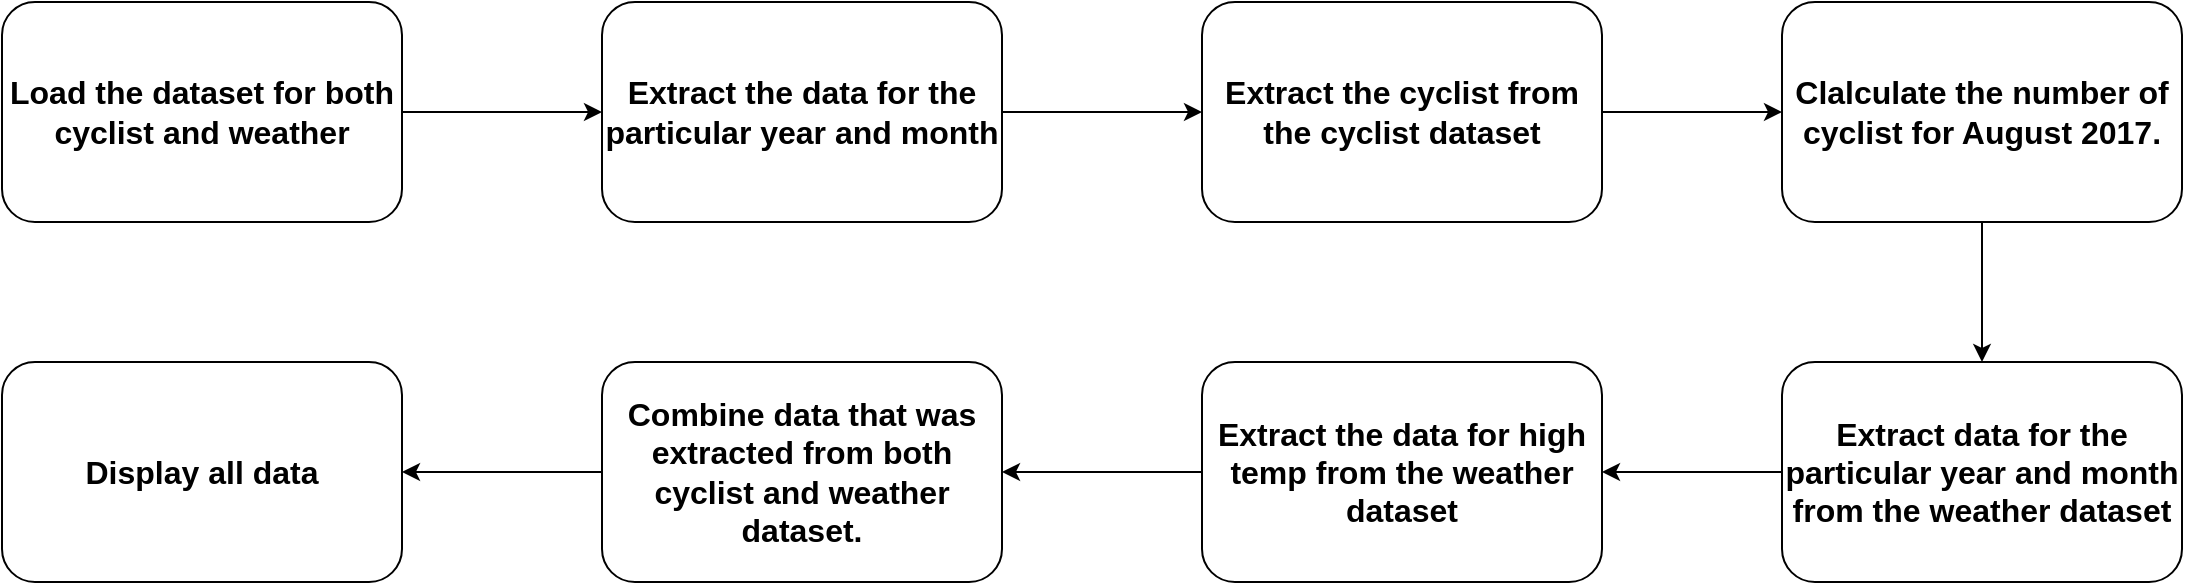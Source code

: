 <mxfile version="16.5.1" type="device"><diagram id="C3fsm5AHtNq5gfbccTXG" name="Page-1"><mxGraphModel dx="1240" dy="790" grid="1" gridSize="10" guides="1" tooltips="1" connect="1" arrows="1" fold="1" page="1" pageScale="1" pageWidth="1100" pageHeight="850" math="0" shadow="0"><root><mxCell id="0"/><mxCell id="1" parent="0"/><mxCell id="mplDmRXQ9X3XReNH6nYp-5" style="edgeStyle=orthogonalEdgeStyle;rounded=0;orthogonalLoop=1;jettySize=auto;html=1;exitX=1;exitY=0.5;exitDx=0;exitDy=0;entryX=0;entryY=0.5;entryDx=0;entryDy=0;" edge="1" parent="1" source="ML3p5__6NTHJpfJ2UsOH-1" target="mplDmRXQ9X3XReNH6nYp-2"><mxGeometry relative="1" as="geometry"/></mxCell><mxCell id="ML3p5__6NTHJpfJ2UsOH-1" value="&lt;font style=&quot;font-size: 16px&quot;&gt;&lt;b&gt;Load the dataset for both cyclist and weather&lt;/b&gt;&lt;/font&gt;" style="rounded=1;whiteSpace=wrap;html=1;" parent="1" vertex="1"><mxGeometry x="140" y="300" width="200" height="110" as="geometry"/></mxCell><mxCell id="mplDmRXQ9X3XReNH6nYp-7" style="edgeStyle=orthogonalEdgeStyle;rounded=0;orthogonalLoop=1;jettySize=auto;html=1;exitX=1;exitY=0.5;exitDx=0;exitDy=0;entryX=0;entryY=0.5;entryDx=0;entryDy=0;" edge="1" parent="1" source="jdySXTG79VKonZNIreWK-1" target="mplDmRXQ9X3XReNH6nYp-3"><mxGeometry relative="1" as="geometry"/></mxCell><mxCell id="jdySXTG79VKonZNIreWK-1" value="&lt;font style=&quot;font-size: 16px&quot;&gt;&lt;b&gt;Extract the cyclist from the cyclist dataset&lt;/b&gt;&lt;/font&gt;" style="rounded=1;whiteSpace=wrap;html=1;" parent="1" vertex="1"><mxGeometry x="740" y="300" width="200" height="110" as="geometry"/></mxCell><mxCell id="mplDmRXQ9X3XReNH6nYp-11" style="edgeStyle=orthogonalEdgeStyle;rounded=0;orthogonalLoop=1;jettySize=auto;html=1;exitX=0;exitY=0.5;exitDx=0;exitDy=0;entryX=1;entryY=0.5;entryDx=0;entryDy=0;" edge="1" parent="1" source="jdySXTG79VKonZNIreWK-4" target="jdySXTG79VKonZNIreWK-6"><mxGeometry relative="1" as="geometry"/></mxCell><mxCell id="jdySXTG79VKonZNIreWK-4" value="&lt;b&gt;&lt;font style=&quot;font-size: 16px&quot;&gt;Combine data that was extracted from both cyclist and weather dataset.&lt;/font&gt;&lt;/b&gt;" style="rounded=1;whiteSpace=wrap;html=1;" parent="1" vertex="1"><mxGeometry x="440" y="480" width="200" height="110" as="geometry"/></mxCell><mxCell id="jdySXTG79VKonZNIreWK-6" value="&lt;b&gt;&lt;font style=&quot;font-size: 16px&quot;&gt;Display all data&lt;/font&gt;&lt;/b&gt;" style="rounded=1;whiteSpace=wrap;html=1;" parent="1" vertex="1"><mxGeometry x="140" y="480" width="200" height="110" as="geometry"/></mxCell><mxCell id="mplDmRXQ9X3XReNH6nYp-9" style="edgeStyle=orthogonalEdgeStyle;rounded=0;orthogonalLoop=1;jettySize=auto;html=1;exitX=0;exitY=0.5;exitDx=0;exitDy=0;entryX=1;entryY=0.5;entryDx=0;entryDy=0;" edge="1" parent="1" source="mplDmRXQ9X3XReNH6nYp-1" target="mplDmRXQ9X3XReNH6nYp-4"><mxGeometry relative="1" as="geometry"/></mxCell><mxCell id="mplDmRXQ9X3XReNH6nYp-1" value="&lt;b&gt;&lt;font style=&quot;font-size: 16px&quot;&gt;Extract data for the particular year and month from the weather dataset&lt;/font&gt;&lt;/b&gt;" style="rounded=1;whiteSpace=wrap;html=1;" vertex="1" parent="1"><mxGeometry x="1030" y="480" width="200" height="110" as="geometry"/></mxCell><mxCell id="mplDmRXQ9X3XReNH6nYp-6" style="edgeStyle=orthogonalEdgeStyle;rounded=0;orthogonalLoop=1;jettySize=auto;html=1;exitX=1;exitY=0.5;exitDx=0;exitDy=0;entryX=0;entryY=0.5;entryDx=0;entryDy=0;" edge="1" parent="1" source="mplDmRXQ9X3XReNH6nYp-2" target="jdySXTG79VKonZNIreWK-1"><mxGeometry relative="1" as="geometry"/></mxCell><mxCell id="mplDmRXQ9X3XReNH6nYp-2" value="&lt;b&gt;&lt;font style=&quot;font-size: 16px&quot;&gt;Extract the data for the particular year and month&lt;/font&gt;&lt;/b&gt;" style="rounded=1;whiteSpace=wrap;html=1;" vertex="1" parent="1"><mxGeometry x="440" y="300" width="200" height="110" as="geometry"/></mxCell><mxCell id="mplDmRXQ9X3XReNH6nYp-8" style="edgeStyle=orthogonalEdgeStyle;rounded=0;orthogonalLoop=1;jettySize=auto;html=1;exitX=0.5;exitY=1;exitDx=0;exitDy=0;entryX=0.5;entryY=0;entryDx=0;entryDy=0;" edge="1" parent="1" source="mplDmRXQ9X3XReNH6nYp-3" target="mplDmRXQ9X3XReNH6nYp-1"><mxGeometry relative="1" as="geometry"/></mxCell><mxCell id="mplDmRXQ9X3XReNH6nYp-3" value="&lt;font size=&quot;1&quot;&gt;&lt;b style=&quot;font-size: 16px&quot;&gt;Clalculate the number of cyclist for August 2017.&lt;/b&gt;&lt;/font&gt;" style="rounded=1;whiteSpace=wrap;html=1;" vertex="1" parent="1"><mxGeometry x="1030" y="300" width="200" height="110" as="geometry"/></mxCell><mxCell id="mplDmRXQ9X3XReNH6nYp-10" style="edgeStyle=orthogonalEdgeStyle;rounded=0;orthogonalLoop=1;jettySize=auto;html=1;exitX=0;exitY=0.5;exitDx=0;exitDy=0;entryX=1;entryY=0.5;entryDx=0;entryDy=0;" edge="1" parent="1" source="mplDmRXQ9X3XReNH6nYp-4" target="jdySXTG79VKonZNIreWK-4"><mxGeometry relative="1" as="geometry"/></mxCell><mxCell id="mplDmRXQ9X3XReNH6nYp-4" value="&lt;b&gt;&lt;font style=&quot;font-size: 16px&quot;&gt;Extract the data for high temp from the weather dataset&lt;/font&gt;&lt;/b&gt;" style="rounded=1;whiteSpace=wrap;html=1;" vertex="1" parent="1"><mxGeometry x="740" y="480" width="200" height="110" as="geometry"/></mxCell></root></mxGraphModel></diagram></mxfile>